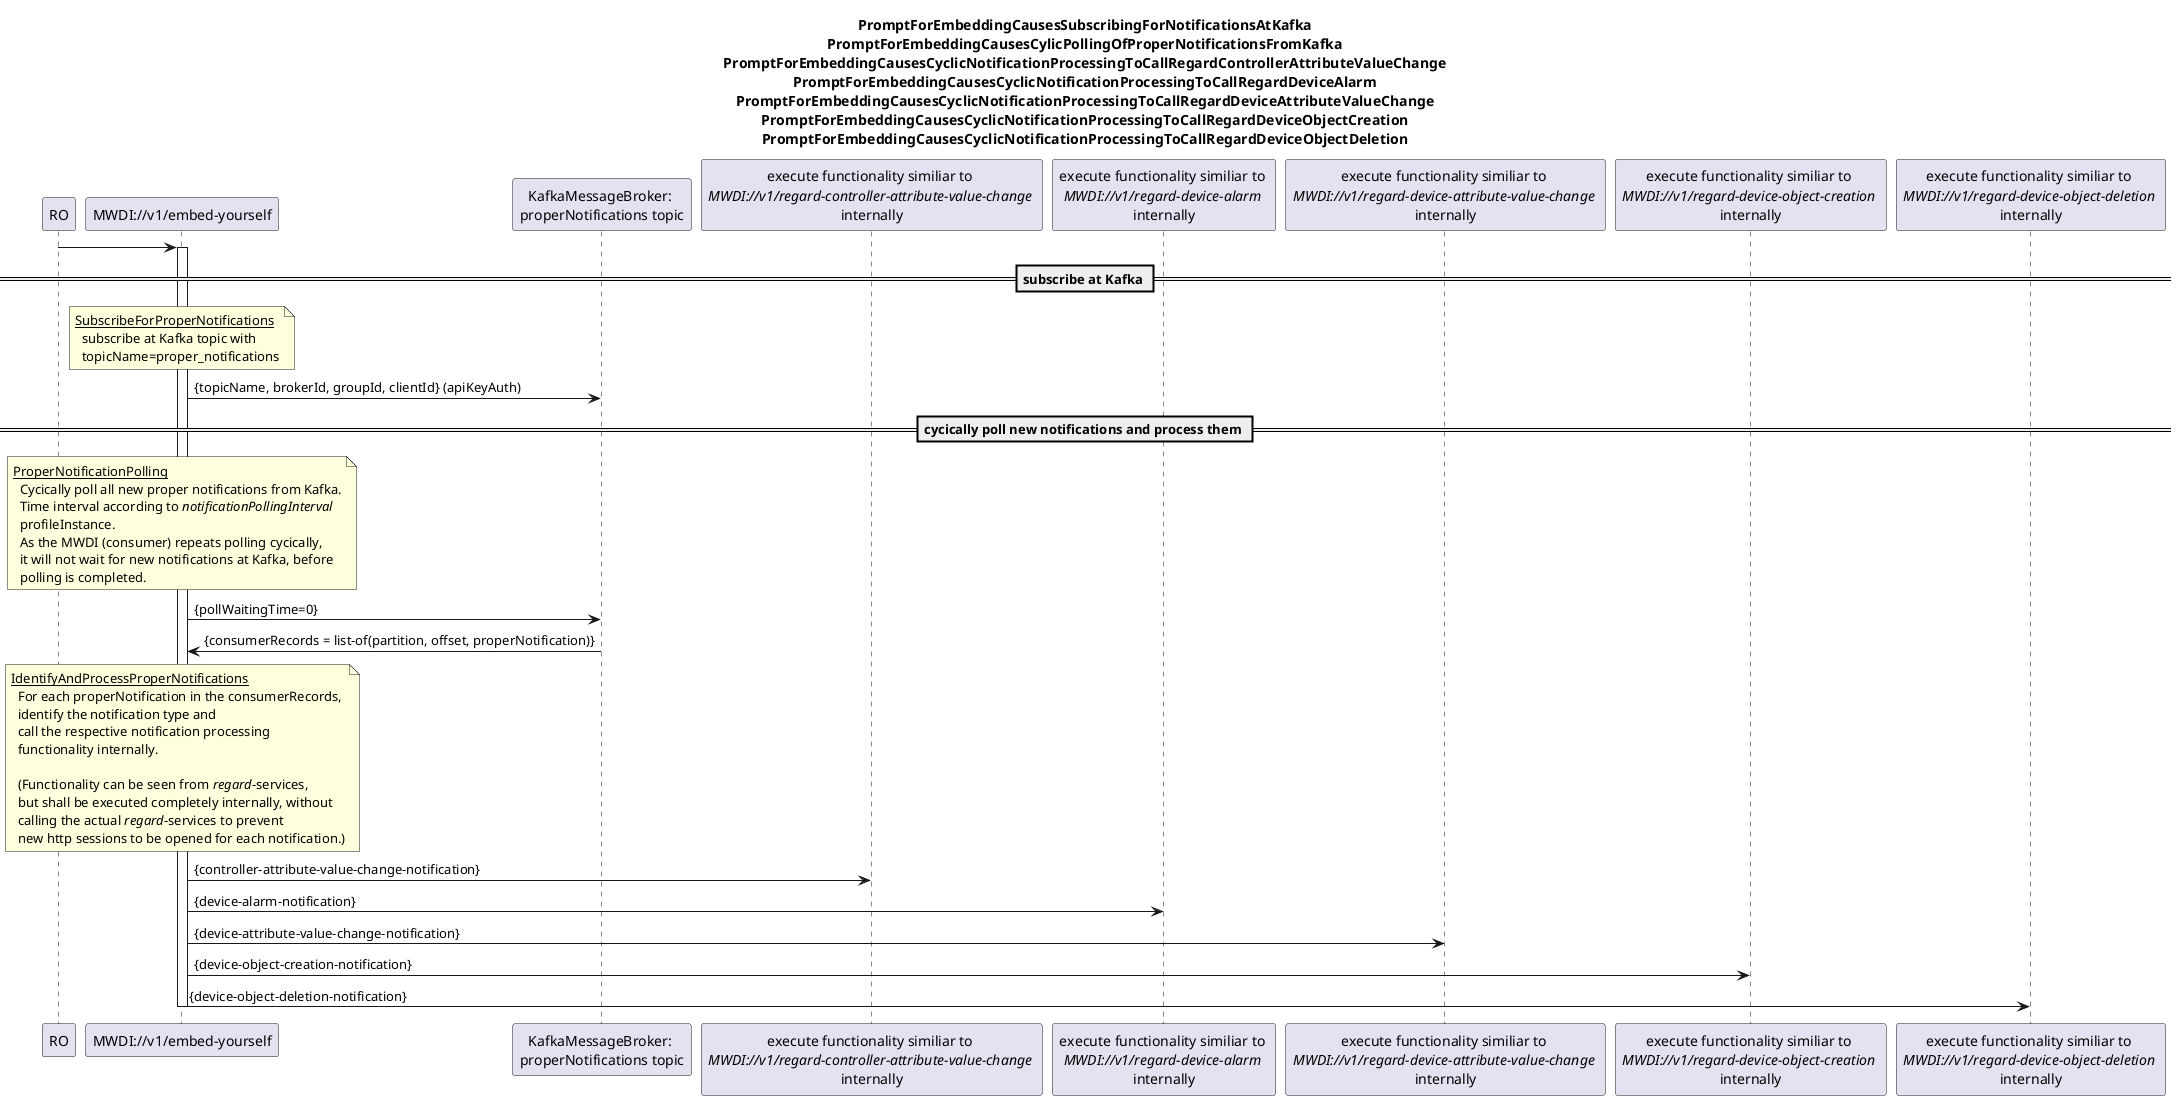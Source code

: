 @startuml 01x_NotificationPollingFromKafkaAndProcessing
skinparam responseMessageBelowArrow true

title 
PromptForEmbeddingCausesSubscribingForNotificationsAtKafka
PromptForEmbeddingCausesCylicPollingOfProperNotificationsFromKafka
PromptForEmbeddingCausesCyclicNotificationProcessingToCallRegardControllerAttributeValueChange
PromptForEmbeddingCausesCyclicNotificationProcessingToCallRegardDeviceAlarm
PromptForEmbeddingCausesCyclicNotificationProcessingToCallRegardDeviceAttributeValueChange
PromptForEmbeddingCausesCyclicNotificationProcessingToCallRegardDeviceObjectCreation
PromptForEmbeddingCausesCyclicNotificationProcessingToCallRegardDeviceObjectDeletion
end title

participant "RO" as ro
participant "MWDI://v1/embed-yourself" as mwdi
participant "KafkaMessageBroker: \nproperNotifications topic" as kafka
participant "execute functionality similiar to \n<i>MWDI://v1/regard-controller-attribute-value-change </i>\ninternally" as regardCtrlAttChange
participant "execute functionality similiar to \n<i>MWDI://v1/regard-device-alarm </i>\ninternally" as regardAlarm
participant "execute functionality similiar to \n<i>MWDI://v1/regard-device-attribute-value-change </i>\ninternally" as regardDevAttChange
participant "execute functionality similiar to \n<i>MWDI://v1/regard-device-object-creation </i>\ninternally" as regardDevObjCreation
participant "execute functionality similiar to \n<i>MWDI://v1/regard-device-object-deletion </i>\ninternally" as regardDevObjDeletion

ro -> mwdi
activate mwdi


== subscribe at Kafka ==
note over mwdi
<u>SubscribeForProperNotifications</u>
  subscribe at Kafka topic with
  topicName=proper_notifications
end note
mwdi -> kafka: {topicName, brokerId, groupId, clientId} (apiKeyAuth)

== cycically poll new notifications and process them ==
note over mwdi
<u>ProperNotificationPolling</u>
  Cycically poll all new proper notifications from Kafka.
  Time interval according to <i>notificationPollingInterval</i>
  profileInstance.
  As the MWDI (consumer) repeats polling cycically,
  it will not wait for new notifications at Kafka, before
  polling is completed.
end note
mwdi -> kafka: {pollWaitingTime=0}
kafka -> mwdi: {consumerRecords = list-of(partition, offset, properNotification)}

note over mwdi
<u>IdentifyAndProcessProperNotifications</u>
  For each properNotification in the consumerRecords,
  identify the notification type and 
  call the respective notification processing
  functionality internally.

  (Functionality can be seen from <i>regard</i>-services,
  but shall be executed completely internally, without
  calling the actual <i>regard</i>-services to prevent
  new http sessions to be opened for each notification.)
end note
mwdi -> regardCtrlAttChange: {controller-attribute-value-change-notification}
mwdi -> regardAlarm: {device-alarm-notification}
mwdi -> regardDevAttChange: {device-attribute-value-change-notification}
mwdi -> regardDevObjCreation: {device-object-creation-notification}
mwdi -> regardDevObjDeletion: {device-object-deletion-notification}

deactivate mwdi

@enduml